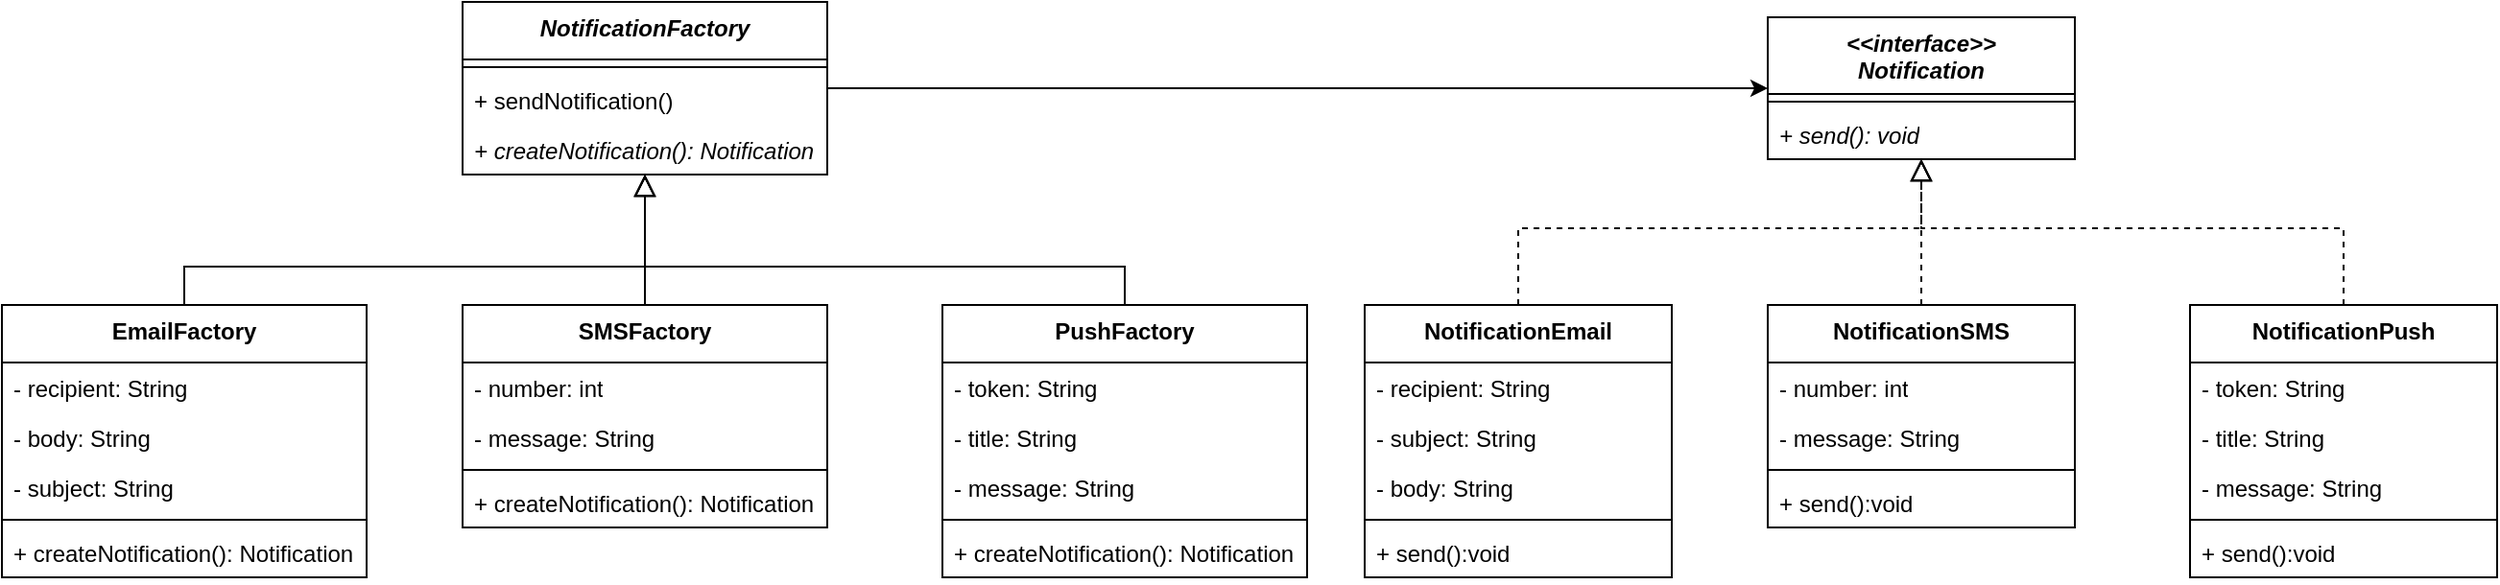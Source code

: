<mxfile>
    <diagram name="Página-1" id="E5t3Zz47mU3grHhxwnAo">
        <mxGraphModel dx="2326" dy="622" grid="1" gridSize="10" guides="1" tooltips="1" connect="1" arrows="1" fold="1" page="0" pageScale="1" pageWidth="827" pageHeight="1169" math="0" shadow="0">
            <root>
                <mxCell id="0"/>
                <mxCell id="1" parent="0"/>
                <mxCell id="EvzOKq7_EYZ1eRrZnvX_-1" value="&amp;lt;&amp;lt;interface&amp;gt;&amp;gt;&lt;div&gt;Notification&lt;/div&gt;" style="swimlane;fontStyle=3;align=center;verticalAlign=top;childLayout=stackLayout;horizontal=1;startSize=40;horizontalStack=0;resizeParent=1;resizeParentMax=0;resizeLast=0;collapsible=1;marginBottom=0;whiteSpace=wrap;html=1;" parent="1" vertex="1">
                    <mxGeometry x="60" y="280" width="160" height="74" as="geometry"/>
                </mxCell>
                <mxCell id="EvzOKq7_EYZ1eRrZnvX_-3" value="" style="line;strokeWidth=1;fillColor=none;align=left;verticalAlign=middle;spacingTop=-1;spacingLeft=3;spacingRight=3;rotatable=0;labelPosition=right;points=[];portConstraint=eastwest;strokeColor=inherit;" parent="EvzOKq7_EYZ1eRrZnvX_-1" vertex="1">
                    <mxGeometry y="40" width="160" height="8" as="geometry"/>
                </mxCell>
                <mxCell id="EvzOKq7_EYZ1eRrZnvX_-4" value="+ send(): void" style="text;strokeColor=none;fillColor=none;align=left;verticalAlign=top;spacingLeft=4;spacingRight=4;overflow=hidden;rotatable=0;points=[[0,0.5],[1,0.5]];portConstraint=eastwest;whiteSpace=wrap;html=1;fontStyle=2" parent="EvzOKq7_EYZ1eRrZnvX_-1" vertex="1">
                    <mxGeometry y="48" width="160" height="26" as="geometry"/>
                </mxCell>
                <mxCell id="EvzOKq7_EYZ1eRrZnvX_-17" style="edgeStyle=orthogonalEdgeStyle;rounded=0;orthogonalLoop=1;jettySize=auto;html=1;endSize=9;endArrow=block;endFill=0;dashed=1;" parent="1" source="EvzOKq7_EYZ1eRrZnvX_-5" target="EvzOKq7_EYZ1eRrZnvX_-1" edge="1">
                    <mxGeometry relative="1" as="geometry">
                        <mxPoint x="20" y="400" as="sourcePoint"/>
                        <Array as="points">
                            <mxPoint x="-70" y="390"/>
                            <mxPoint x="140" y="390"/>
                        </Array>
                    </mxGeometry>
                </mxCell>
                <mxCell id="EvzOKq7_EYZ1eRrZnvX_-5" value="NotificationEmail" style="swimlane;fontStyle=1;align=center;verticalAlign=top;childLayout=stackLayout;horizontal=1;startSize=30;horizontalStack=0;resizeParent=1;resizeParentMax=0;resizeLast=0;collapsible=1;marginBottom=0;whiteSpace=wrap;html=1;" parent="1" vertex="1">
                    <mxGeometry x="-150" y="430" width="160" height="142" as="geometry"/>
                </mxCell>
                <mxCell id="EvzOKq7_EYZ1eRrZnvX_-20" value="- recipient: String" style="text;strokeColor=none;fillColor=none;align=left;verticalAlign=top;spacingLeft=4;spacingRight=4;overflow=hidden;rotatable=0;points=[[0,0.5],[1,0.5]];portConstraint=eastwest;whiteSpace=wrap;html=1;fontStyle=0" parent="EvzOKq7_EYZ1eRrZnvX_-5" vertex="1">
                    <mxGeometry y="30" width="160" height="26" as="geometry"/>
                </mxCell>
                <mxCell id="EvzOKq7_EYZ1eRrZnvX_-21" value="- subject: String" style="text;strokeColor=none;fillColor=none;align=left;verticalAlign=top;spacingLeft=4;spacingRight=4;overflow=hidden;rotatable=0;points=[[0,0.5],[1,0.5]];portConstraint=eastwest;whiteSpace=wrap;html=1;fontStyle=0" parent="EvzOKq7_EYZ1eRrZnvX_-5" vertex="1">
                    <mxGeometry y="56" width="160" height="26" as="geometry"/>
                </mxCell>
                <mxCell id="EvzOKq7_EYZ1eRrZnvX_-22" value="- body: String" style="text;strokeColor=none;fillColor=none;align=left;verticalAlign=top;spacingLeft=4;spacingRight=4;overflow=hidden;rotatable=0;points=[[0,0.5],[1,0.5]];portConstraint=eastwest;whiteSpace=wrap;html=1;fontStyle=0" parent="EvzOKq7_EYZ1eRrZnvX_-5" vertex="1">
                    <mxGeometry y="82" width="160" height="26" as="geometry"/>
                </mxCell>
                <mxCell id="EvzOKq7_EYZ1eRrZnvX_-6" value="" style="line;strokeWidth=1;fillColor=none;align=left;verticalAlign=middle;spacingTop=-1;spacingLeft=3;spacingRight=3;rotatable=0;labelPosition=right;points=[];portConstraint=eastwest;strokeColor=inherit;" parent="EvzOKq7_EYZ1eRrZnvX_-5" vertex="1">
                    <mxGeometry y="108" width="160" height="8" as="geometry"/>
                </mxCell>
                <mxCell id="EvzOKq7_EYZ1eRrZnvX_-7" value="+ send():void" style="text;strokeColor=none;fillColor=none;align=left;verticalAlign=top;spacingLeft=4;spacingRight=4;overflow=hidden;rotatable=0;points=[[0,0.5],[1,0.5]];portConstraint=eastwest;whiteSpace=wrap;html=1;fontStyle=0" parent="EvzOKq7_EYZ1eRrZnvX_-5" vertex="1">
                    <mxGeometry y="116" width="160" height="26" as="geometry"/>
                </mxCell>
                <mxCell id="EvzOKq7_EYZ1eRrZnvX_-18" style="edgeStyle=orthogonalEdgeStyle;rounded=0;orthogonalLoop=1;jettySize=auto;html=1;dashed=1;strokeColor=default;align=center;verticalAlign=middle;fontFamily=Helvetica;fontSize=11;fontColor=default;labelBackgroundColor=default;endArrow=block;endFill=0;endSize=9;" parent="1" source="EvzOKq7_EYZ1eRrZnvX_-9" target="EvzOKq7_EYZ1eRrZnvX_-1" edge="1">
                    <mxGeometry relative="1" as="geometry"/>
                </mxCell>
                <mxCell id="EvzOKq7_EYZ1eRrZnvX_-9" value="NotificationSMS" style="swimlane;fontStyle=1;align=center;verticalAlign=top;childLayout=stackLayout;horizontal=1;startSize=30;horizontalStack=0;resizeParent=1;resizeParentMax=0;resizeLast=0;collapsible=1;marginBottom=0;whiteSpace=wrap;html=1;" parent="1" vertex="1">
                    <mxGeometry x="60" y="430" width="160" height="116" as="geometry"/>
                </mxCell>
                <mxCell id="EvzOKq7_EYZ1eRrZnvX_-23" value="- number: int" style="text;strokeColor=none;fillColor=none;align=left;verticalAlign=top;spacingLeft=4;spacingRight=4;overflow=hidden;rotatable=0;points=[[0,0.5],[1,0.5]];portConstraint=eastwest;whiteSpace=wrap;html=1;fontStyle=0" parent="EvzOKq7_EYZ1eRrZnvX_-9" vertex="1">
                    <mxGeometry y="30" width="160" height="26" as="geometry"/>
                </mxCell>
                <mxCell id="EvzOKq7_EYZ1eRrZnvX_-24" value="- message: String" style="text;strokeColor=none;fillColor=none;align=left;verticalAlign=top;spacingLeft=4;spacingRight=4;overflow=hidden;rotatable=0;points=[[0,0.5],[1,0.5]];portConstraint=eastwest;whiteSpace=wrap;html=1;fontStyle=0" parent="EvzOKq7_EYZ1eRrZnvX_-9" vertex="1">
                    <mxGeometry y="56" width="160" height="26" as="geometry"/>
                </mxCell>
                <mxCell id="EvzOKq7_EYZ1eRrZnvX_-11" value="" style="line;strokeWidth=1;fillColor=none;align=left;verticalAlign=middle;spacingTop=-1;spacingLeft=3;spacingRight=3;rotatable=0;labelPosition=right;points=[];portConstraint=eastwest;strokeColor=inherit;" parent="EvzOKq7_EYZ1eRrZnvX_-9" vertex="1">
                    <mxGeometry y="82" width="160" height="8" as="geometry"/>
                </mxCell>
                <mxCell id="EvzOKq7_EYZ1eRrZnvX_-12" value="+ send():void" style="text;strokeColor=none;fillColor=none;align=left;verticalAlign=top;spacingLeft=4;spacingRight=4;overflow=hidden;rotatable=0;points=[[0,0.5],[1,0.5]];portConstraint=eastwest;whiteSpace=wrap;html=1;fontStyle=0" parent="EvzOKq7_EYZ1eRrZnvX_-9" vertex="1">
                    <mxGeometry y="90" width="160" height="26" as="geometry"/>
                </mxCell>
                <mxCell id="EvzOKq7_EYZ1eRrZnvX_-19" style="edgeStyle=orthogonalEdgeStyle;rounded=0;orthogonalLoop=1;jettySize=auto;html=1;dashed=1;strokeColor=default;align=center;verticalAlign=middle;fontFamily=Helvetica;fontSize=11;fontColor=default;labelBackgroundColor=default;endArrow=block;endFill=0;endSize=9;" parent="1" source="EvzOKq7_EYZ1eRrZnvX_-13" target="EvzOKq7_EYZ1eRrZnvX_-1" edge="1">
                    <mxGeometry relative="1" as="geometry">
                        <Array as="points">
                            <mxPoint x="360" y="390"/>
                            <mxPoint x="140" y="390"/>
                        </Array>
                    </mxGeometry>
                </mxCell>
                <mxCell id="EvzOKq7_EYZ1eRrZnvX_-13" value="NotificationPush" style="swimlane;fontStyle=1;align=center;verticalAlign=top;childLayout=stackLayout;horizontal=1;startSize=30;horizontalStack=0;resizeParent=1;resizeParentMax=0;resizeLast=0;collapsible=1;marginBottom=0;whiteSpace=wrap;html=1;" parent="1" vertex="1">
                    <mxGeometry x="280" y="430" width="160" height="142" as="geometry"/>
                </mxCell>
                <mxCell id="EvzOKq7_EYZ1eRrZnvX_-25" value="- token: String" style="text;strokeColor=none;fillColor=none;align=left;verticalAlign=top;spacingLeft=4;spacingRight=4;overflow=hidden;rotatable=0;points=[[0,0.5],[1,0.5]];portConstraint=eastwest;whiteSpace=wrap;html=1;fontStyle=0" parent="EvzOKq7_EYZ1eRrZnvX_-13" vertex="1">
                    <mxGeometry y="30" width="160" height="26" as="geometry"/>
                </mxCell>
                <mxCell id="EvzOKq7_EYZ1eRrZnvX_-26" value="- title: String" style="text;strokeColor=none;fillColor=none;align=left;verticalAlign=top;spacingLeft=4;spacingRight=4;overflow=hidden;rotatable=0;points=[[0,0.5],[1,0.5]];portConstraint=eastwest;whiteSpace=wrap;html=1;fontStyle=0" parent="EvzOKq7_EYZ1eRrZnvX_-13" vertex="1">
                    <mxGeometry y="56" width="160" height="26" as="geometry"/>
                </mxCell>
                <mxCell id="EvzOKq7_EYZ1eRrZnvX_-27" value="- message: String" style="text;strokeColor=none;fillColor=none;align=left;verticalAlign=top;spacingLeft=4;spacingRight=4;overflow=hidden;rotatable=0;points=[[0,0.5],[1,0.5]];portConstraint=eastwest;whiteSpace=wrap;html=1;fontStyle=0" parent="EvzOKq7_EYZ1eRrZnvX_-13" vertex="1">
                    <mxGeometry y="82" width="160" height="26" as="geometry"/>
                </mxCell>
                <mxCell id="EvzOKq7_EYZ1eRrZnvX_-15" value="" style="line;strokeWidth=1;fillColor=none;align=left;verticalAlign=middle;spacingTop=-1;spacingLeft=3;spacingRight=3;rotatable=0;labelPosition=right;points=[];portConstraint=eastwest;strokeColor=inherit;" parent="EvzOKq7_EYZ1eRrZnvX_-13" vertex="1">
                    <mxGeometry y="108" width="160" height="8" as="geometry"/>
                </mxCell>
                <mxCell id="EvzOKq7_EYZ1eRrZnvX_-16" value="+ send():void" style="text;strokeColor=none;fillColor=none;align=left;verticalAlign=top;spacingLeft=4;spacingRight=4;overflow=hidden;rotatable=0;points=[[0,0.5],[1,0.5]];portConstraint=eastwest;whiteSpace=wrap;html=1;fontStyle=0" parent="EvzOKq7_EYZ1eRrZnvX_-13" vertex="1">
                    <mxGeometry y="116" width="160" height="26" as="geometry"/>
                </mxCell>
                <mxCell id="EvzOKq7_EYZ1eRrZnvX_-45" style="edgeStyle=orthogonalEdgeStyle;rounded=0;orthogonalLoop=1;jettySize=auto;html=1;" parent="1" source="EvzOKq7_EYZ1eRrZnvX_-28" target="EvzOKq7_EYZ1eRrZnvX_-1" edge="1">
                    <mxGeometry relative="1" as="geometry"/>
                </mxCell>
                <mxCell id="EvzOKq7_EYZ1eRrZnvX_-28" value="NotificationFactory" style="swimlane;fontStyle=3;align=center;verticalAlign=top;childLayout=stackLayout;horizontal=1;startSize=30;horizontalStack=0;resizeParent=1;resizeParentMax=0;resizeLast=0;collapsible=1;marginBottom=0;whiteSpace=wrap;html=1;" parent="1" vertex="1">
                    <mxGeometry x="-620" y="272" width="190" height="90" as="geometry"/>
                </mxCell>
                <mxCell id="EvzOKq7_EYZ1eRrZnvX_-29" value="" style="line;strokeWidth=1;fillColor=none;align=left;verticalAlign=middle;spacingTop=-1;spacingLeft=3;spacingRight=3;rotatable=0;labelPosition=right;points=[];portConstraint=eastwest;strokeColor=inherit;" parent="EvzOKq7_EYZ1eRrZnvX_-28" vertex="1">
                    <mxGeometry y="30" width="190" height="8" as="geometry"/>
                </mxCell>
                <mxCell id="EvzOKq7_EYZ1eRrZnvX_-41" value="+ sendNotification()" style="text;strokeColor=none;fillColor=none;align=left;verticalAlign=top;spacingLeft=4;spacingRight=4;overflow=hidden;rotatable=0;points=[[0,0.5],[1,0.5]];portConstraint=eastwest;whiteSpace=wrap;html=1;fontStyle=0" parent="EvzOKq7_EYZ1eRrZnvX_-28" vertex="1">
                    <mxGeometry y="38" width="190" height="26" as="geometry"/>
                </mxCell>
                <mxCell id="EvzOKq7_EYZ1eRrZnvX_-30" value="+ createNotification(): Notification" style="text;strokeColor=none;fillColor=none;align=left;verticalAlign=top;spacingLeft=4;spacingRight=4;overflow=hidden;rotatable=0;points=[[0,0.5],[1,0.5]];portConstraint=eastwest;whiteSpace=wrap;html=1;fontStyle=2" parent="EvzOKq7_EYZ1eRrZnvX_-28" vertex="1">
                    <mxGeometry y="64" width="190" height="26" as="geometry"/>
                </mxCell>
                <mxCell id="EvzOKq7_EYZ1eRrZnvX_-42" style="edgeStyle=orthogonalEdgeStyle;rounded=0;orthogonalLoop=1;jettySize=auto;html=1;endSize=9;endArrow=block;endFill=0;" parent="1" source="EvzOKq7_EYZ1eRrZnvX_-31" target="EvzOKq7_EYZ1eRrZnvX_-28" edge="1">
                    <mxGeometry relative="1" as="geometry">
                        <Array as="points">
                            <mxPoint x="-765" y="410"/>
                            <mxPoint x="-525" y="410"/>
                        </Array>
                    </mxGeometry>
                </mxCell>
                <mxCell id="EvzOKq7_EYZ1eRrZnvX_-31" value="EmailFactory" style="swimlane;fontStyle=1;align=center;verticalAlign=top;childLayout=stackLayout;horizontal=1;startSize=30;horizontalStack=0;resizeParent=1;resizeParentMax=0;resizeLast=0;collapsible=1;marginBottom=0;whiteSpace=wrap;html=1;" parent="1" vertex="1">
                    <mxGeometry x="-860" y="430" width="190" height="142" as="geometry"/>
                </mxCell>
                <mxCell id="EvzOKq7_EYZ1eRrZnvX_-48" value="- recipient: String" style="text;strokeColor=none;fillColor=none;align=left;verticalAlign=top;spacingLeft=4;spacingRight=4;overflow=hidden;rotatable=0;points=[[0,0.5],[1,0.5]];portConstraint=eastwest;whiteSpace=wrap;html=1;fontStyle=0" parent="EvzOKq7_EYZ1eRrZnvX_-31" vertex="1">
                    <mxGeometry y="30" width="190" height="26" as="geometry"/>
                </mxCell>
                <mxCell id="EvzOKq7_EYZ1eRrZnvX_-50" value="- body: String" style="text;strokeColor=none;fillColor=none;align=left;verticalAlign=top;spacingLeft=4;spacingRight=4;overflow=hidden;rotatable=0;points=[[0,0.5],[1,0.5]];portConstraint=eastwest;whiteSpace=wrap;html=1;fontStyle=0" parent="EvzOKq7_EYZ1eRrZnvX_-31" vertex="1">
                    <mxGeometry y="56" width="190" height="26" as="geometry"/>
                </mxCell>
                <mxCell id="EvzOKq7_EYZ1eRrZnvX_-49" value="- subject: String" style="text;strokeColor=none;fillColor=none;align=left;verticalAlign=top;spacingLeft=4;spacingRight=4;overflow=hidden;rotatable=0;points=[[0,0.5],[1,0.5]];portConstraint=eastwest;whiteSpace=wrap;html=1;fontStyle=0" parent="EvzOKq7_EYZ1eRrZnvX_-31" vertex="1">
                    <mxGeometry y="82" width="190" height="26" as="geometry"/>
                </mxCell>
                <mxCell id="EvzOKq7_EYZ1eRrZnvX_-32" value="" style="line;strokeWidth=1;fillColor=none;align=left;verticalAlign=middle;spacingTop=-1;spacingLeft=3;spacingRight=3;rotatable=0;labelPosition=right;points=[];portConstraint=eastwest;strokeColor=inherit;" parent="EvzOKq7_EYZ1eRrZnvX_-31" vertex="1">
                    <mxGeometry y="108" width="190" height="8" as="geometry"/>
                </mxCell>
                <mxCell id="EvzOKq7_EYZ1eRrZnvX_-33" value="+ createNotification(): Notification" style="text;strokeColor=none;fillColor=none;align=left;verticalAlign=top;spacingLeft=4;spacingRight=4;overflow=hidden;rotatable=0;points=[[0,0.5],[1,0.5]];portConstraint=eastwest;whiteSpace=wrap;html=1;fontStyle=0" parent="EvzOKq7_EYZ1eRrZnvX_-31" vertex="1">
                    <mxGeometry y="116" width="190" height="26" as="geometry"/>
                </mxCell>
                <mxCell id="EvzOKq7_EYZ1eRrZnvX_-43" style="edgeStyle=orthogonalEdgeStyle;rounded=0;orthogonalLoop=1;jettySize=auto;html=1;strokeColor=default;align=center;verticalAlign=middle;fontFamily=Helvetica;fontSize=11;fontColor=default;labelBackgroundColor=default;endArrow=block;endFill=0;endSize=9;" parent="1" source="EvzOKq7_EYZ1eRrZnvX_-34" target="EvzOKq7_EYZ1eRrZnvX_-28" edge="1">
                    <mxGeometry relative="1" as="geometry"/>
                </mxCell>
                <mxCell id="EvzOKq7_EYZ1eRrZnvX_-34" value="SMSFactory" style="swimlane;fontStyle=1;align=center;verticalAlign=top;childLayout=stackLayout;horizontal=1;startSize=30;horizontalStack=0;resizeParent=1;resizeParentMax=0;resizeLast=0;collapsible=1;marginBottom=0;whiteSpace=wrap;html=1;" parent="1" vertex="1">
                    <mxGeometry x="-620" y="430" width="190" height="116" as="geometry"/>
                </mxCell>
                <mxCell id="EvzOKq7_EYZ1eRrZnvX_-51" value="- number: int" style="text;strokeColor=none;fillColor=none;align=left;verticalAlign=top;spacingLeft=4;spacingRight=4;overflow=hidden;rotatable=0;points=[[0,0.5],[1,0.5]];portConstraint=eastwest;whiteSpace=wrap;html=1;fontStyle=0" parent="EvzOKq7_EYZ1eRrZnvX_-34" vertex="1">
                    <mxGeometry y="30" width="190" height="26" as="geometry"/>
                </mxCell>
                <mxCell id="EvzOKq7_EYZ1eRrZnvX_-52" value="- message: String" style="text;strokeColor=none;fillColor=none;align=left;verticalAlign=top;spacingLeft=4;spacingRight=4;overflow=hidden;rotatable=0;points=[[0,0.5],[1,0.5]];portConstraint=eastwest;whiteSpace=wrap;html=1;fontStyle=0" parent="EvzOKq7_EYZ1eRrZnvX_-34" vertex="1">
                    <mxGeometry y="56" width="190" height="26" as="geometry"/>
                </mxCell>
                <mxCell id="EvzOKq7_EYZ1eRrZnvX_-35" value="" style="line;strokeWidth=1;fillColor=none;align=left;verticalAlign=middle;spacingTop=-1;spacingLeft=3;spacingRight=3;rotatable=0;labelPosition=right;points=[];portConstraint=eastwest;strokeColor=inherit;" parent="EvzOKq7_EYZ1eRrZnvX_-34" vertex="1">
                    <mxGeometry y="82" width="190" height="8" as="geometry"/>
                </mxCell>
                <mxCell id="EvzOKq7_EYZ1eRrZnvX_-36" value="+ createNotification(): Notification" style="text;strokeColor=none;fillColor=none;align=left;verticalAlign=top;spacingLeft=4;spacingRight=4;overflow=hidden;rotatable=0;points=[[0,0.5],[1,0.5]];portConstraint=eastwest;whiteSpace=wrap;html=1;fontStyle=0" parent="EvzOKq7_EYZ1eRrZnvX_-34" vertex="1">
                    <mxGeometry y="90" width="190" height="26" as="geometry"/>
                </mxCell>
                <mxCell id="EvzOKq7_EYZ1eRrZnvX_-44" style="edgeStyle=orthogonalEdgeStyle;rounded=0;orthogonalLoop=1;jettySize=auto;html=1;strokeColor=default;align=center;verticalAlign=middle;fontFamily=Helvetica;fontSize=11;fontColor=default;labelBackgroundColor=default;endArrow=block;endFill=0;endSize=9;" parent="1" source="EvzOKq7_EYZ1eRrZnvX_-37" target="EvzOKq7_EYZ1eRrZnvX_-28" edge="1">
                    <mxGeometry relative="1" as="geometry">
                        <Array as="points">
                            <mxPoint x="-275" y="410"/>
                            <mxPoint x="-525" y="410"/>
                        </Array>
                    </mxGeometry>
                </mxCell>
                <mxCell id="EvzOKq7_EYZ1eRrZnvX_-37" value="PushFactory" style="swimlane;fontStyle=1;align=center;verticalAlign=top;childLayout=stackLayout;horizontal=1;startSize=30;horizontalStack=0;resizeParent=1;resizeParentMax=0;resizeLast=0;collapsible=1;marginBottom=0;whiteSpace=wrap;html=1;" parent="1" vertex="1">
                    <mxGeometry x="-370" y="430" width="190" height="142" as="geometry"/>
                </mxCell>
                <mxCell id="EvzOKq7_EYZ1eRrZnvX_-53" value="- token: String" style="text;strokeColor=none;fillColor=none;align=left;verticalAlign=top;spacingLeft=4;spacingRight=4;overflow=hidden;rotatable=0;points=[[0,0.5],[1,0.5]];portConstraint=eastwest;whiteSpace=wrap;html=1;fontStyle=0" parent="EvzOKq7_EYZ1eRrZnvX_-37" vertex="1">
                    <mxGeometry y="30" width="190" height="26" as="geometry"/>
                </mxCell>
                <mxCell id="EvzOKq7_EYZ1eRrZnvX_-55" value="- title: String" style="text;strokeColor=none;fillColor=none;align=left;verticalAlign=top;spacingLeft=4;spacingRight=4;overflow=hidden;rotatable=0;points=[[0,0.5],[1,0.5]];portConstraint=eastwest;whiteSpace=wrap;html=1;fontStyle=0" parent="EvzOKq7_EYZ1eRrZnvX_-37" vertex="1">
                    <mxGeometry y="56" width="190" height="26" as="geometry"/>
                </mxCell>
                <mxCell id="EvzOKq7_EYZ1eRrZnvX_-54" value="- message: String" style="text;strokeColor=none;fillColor=none;align=left;verticalAlign=top;spacingLeft=4;spacingRight=4;overflow=hidden;rotatable=0;points=[[0,0.5],[1,0.5]];portConstraint=eastwest;whiteSpace=wrap;html=1;fontStyle=0" parent="EvzOKq7_EYZ1eRrZnvX_-37" vertex="1">
                    <mxGeometry y="82" width="190" height="26" as="geometry"/>
                </mxCell>
                <mxCell id="EvzOKq7_EYZ1eRrZnvX_-38" value="" style="line;strokeWidth=1;fillColor=none;align=left;verticalAlign=middle;spacingTop=-1;spacingLeft=3;spacingRight=3;rotatable=0;labelPosition=right;points=[];portConstraint=eastwest;strokeColor=inherit;" parent="EvzOKq7_EYZ1eRrZnvX_-37" vertex="1">
                    <mxGeometry y="108" width="190" height="8" as="geometry"/>
                </mxCell>
                <mxCell id="EvzOKq7_EYZ1eRrZnvX_-39" value="+ createNotification(): Notification" style="text;strokeColor=none;fillColor=none;align=left;verticalAlign=top;spacingLeft=4;spacingRight=4;overflow=hidden;rotatable=0;points=[[0,0.5],[1,0.5]];portConstraint=eastwest;whiteSpace=wrap;html=1;fontStyle=0" parent="EvzOKq7_EYZ1eRrZnvX_-37" vertex="1">
                    <mxGeometry y="116" width="190" height="26" as="geometry"/>
                </mxCell>
            </root>
        </mxGraphModel>
    </diagram>
</mxfile>